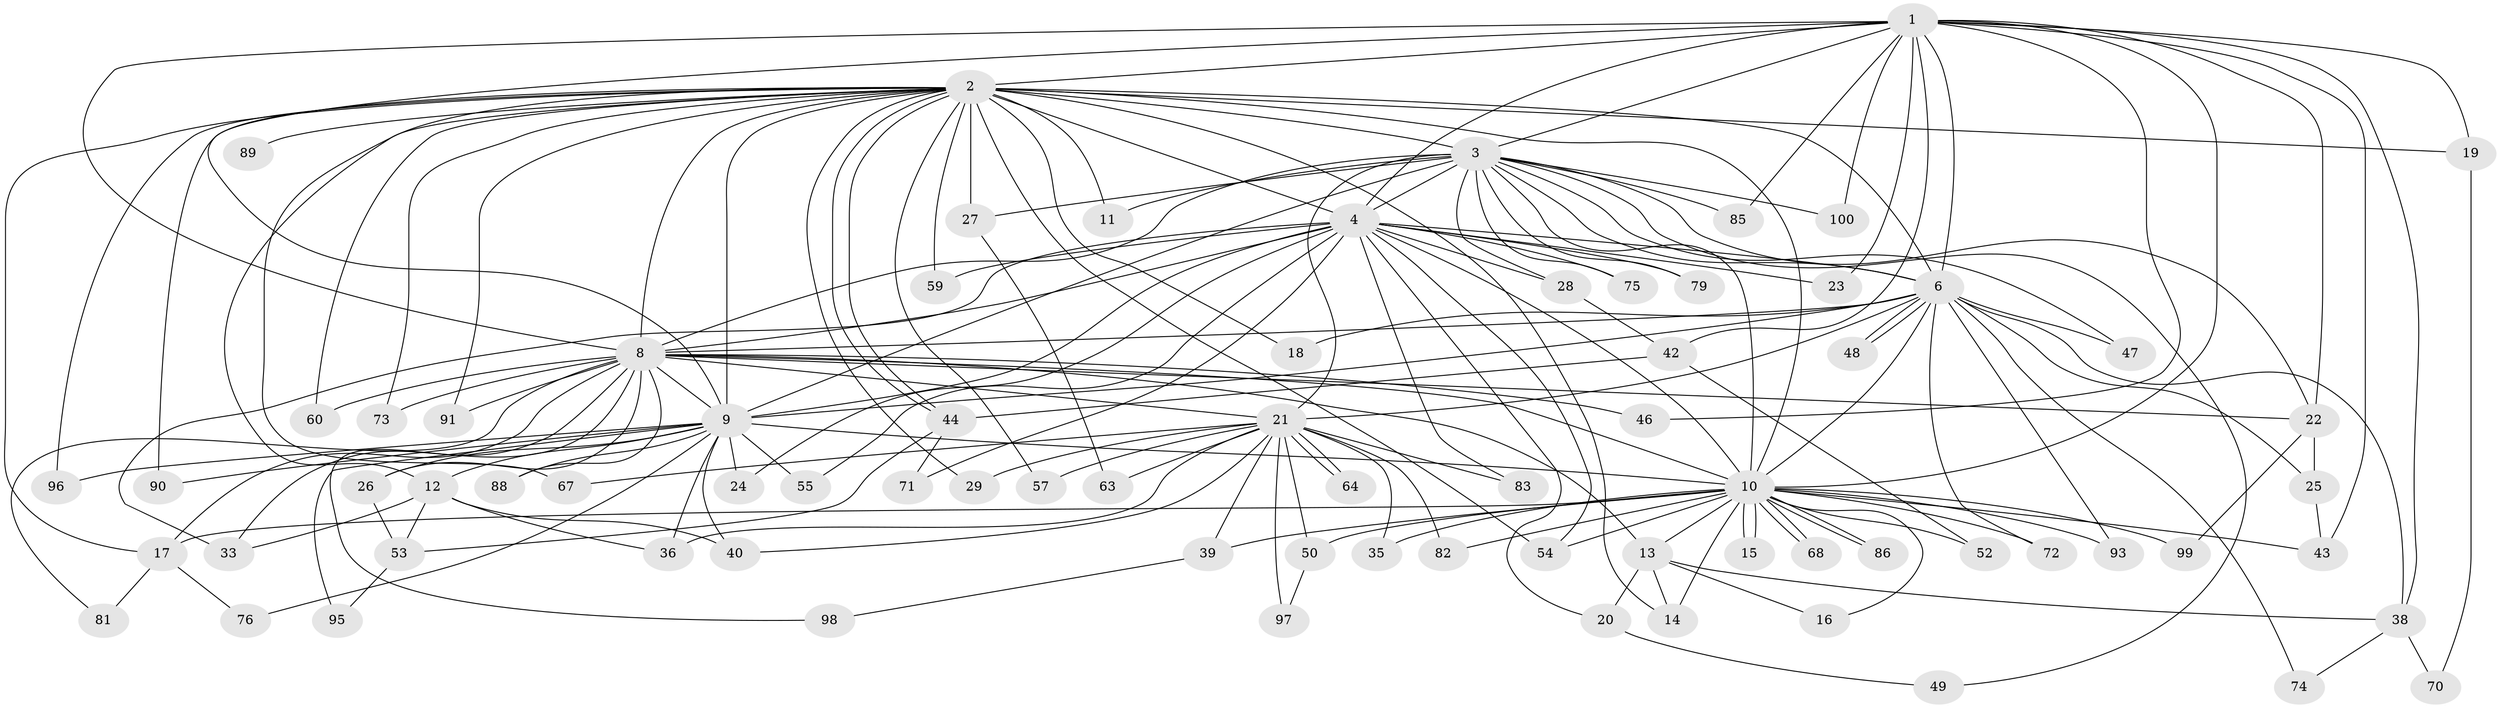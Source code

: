 // original degree distribution, {19: 0.01, 23: 0.01, 13: 0.01, 22: 0.02, 20: 0.03, 18: 0.01, 31: 0.01, 2: 0.55, 5: 0.03, 6: 0.01, 3: 0.25, 4: 0.05, 16: 0.01}
// Generated by graph-tools (version 1.1) at 2025/11/02/21/25 10:11:08]
// undirected, 76 vertices, 175 edges
graph export_dot {
graph [start="1"]
  node [color=gray90,style=filled];
  1 [super="+32"];
  2 [super="+5"];
  3 [super="+7"];
  4 [super="+58"];
  6 [super="+37"];
  8 [super="+77"];
  9 [super="+78"];
  10 [super="+30"];
  11;
  12 [super="+31"];
  13;
  14 [super="+87"];
  15;
  16;
  17 [super="+61"];
  18;
  19 [super="+45"];
  20 [super="+69"];
  21 [super="+34"];
  22 [super="+80"];
  23;
  24;
  25 [super="+84"];
  26;
  27 [super="+41"];
  28;
  29;
  33 [super="+56"];
  35;
  36 [super="+51"];
  38 [super="+66"];
  39;
  40 [super="+65"];
  42 [super="+92"];
  43;
  44;
  46;
  47;
  48;
  49;
  50;
  52;
  53 [super="+94"];
  54 [super="+62"];
  55;
  57;
  59;
  60;
  63;
  64;
  67;
  68;
  70;
  71;
  72;
  73;
  74;
  75;
  76;
  79;
  81;
  82;
  83;
  85;
  86;
  88;
  89;
  90;
  91;
  93;
  95;
  96;
  97;
  98;
  99;
  100;
  1 -- 2 [weight=2];
  1 -- 3 [weight=2];
  1 -- 4;
  1 -- 6;
  1 -- 8;
  1 -- 9;
  1 -- 10 [weight=3];
  1 -- 19;
  1 -- 22;
  1 -- 23;
  1 -- 43;
  1 -- 46;
  1 -- 85;
  1 -- 100;
  1 -- 42;
  1 -- 38;
  2 -- 3 [weight=4];
  2 -- 4 [weight=3];
  2 -- 6 [weight=2];
  2 -- 8 [weight=2];
  2 -- 9 [weight=2];
  2 -- 10 [weight=2];
  2 -- 11;
  2 -- 14;
  2 -- 17;
  2 -- 19 [weight=2];
  2 -- 29;
  2 -- 44;
  2 -- 44;
  2 -- 54;
  2 -- 57;
  2 -- 59;
  2 -- 60;
  2 -- 89 [weight=2];
  2 -- 91;
  2 -- 67;
  2 -- 73;
  2 -- 12 [weight=2];
  2 -- 18;
  2 -- 90;
  2 -- 27 [weight=2];
  2 -- 96;
  3 -- 4 [weight=2];
  3 -- 6 [weight=2];
  3 -- 8 [weight=3];
  3 -- 9 [weight=2];
  3 -- 10 [weight=2];
  3 -- 11;
  3 -- 47;
  3 -- 75;
  3 -- 79;
  3 -- 21;
  3 -- 85;
  3 -- 27;
  3 -- 28;
  3 -- 100;
  3 -- 49;
  3 -- 22;
  4 -- 6;
  4 -- 8;
  4 -- 9;
  4 -- 10;
  4 -- 20;
  4 -- 23;
  4 -- 24;
  4 -- 28;
  4 -- 54;
  4 -- 55;
  4 -- 59;
  4 -- 71;
  4 -- 75;
  4 -- 79;
  4 -- 83;
  4 -- 33;
  6 -- 8;
  6 -- 9;
  6 -- 10;
  6 -- 18;
  6 -- 25;
  6 -- 38;
  6 -- 47;
  6 -- 48;
  6 -- 48;
  6 -- 72;
  6 -- 74;
  6 -- 93;
  6 -- 21 [weight=2];
  8 -- 9;
  8 -- 10;
  8 -- 13;
  8 -- 17;
  8 -- 21;
  8 -- 22;
  8 -- 26;
  8 -- 33;
  8 -- 46;
  8 -- 60;
  8 -- 73;
  8 -- 81;
  8 -- 88;
  8 -- 91;
  8 -- 98;
  9 -- 10 [weight=2];
  9 -- 12;
  9 -- 24;
  9 -- 26;
  9 -- 36;
  9 -- 55;
  9 -- 76;
  9 -- 88;
  9 -- 95;
  9 -- 96;
  9 -- 90;
  9 -- 40;
  10 -- 13;
  10 -- 14;
  10 -- 15;
  10 -- 15;
  10 -- 16;
  10 -- 35;
  10 -- 39;
  10 -- 43;
  10 -- 50;
  10 -- 52;
  10 -- 68;
  10 -- 68;
  10 -- 72;
  10 -- 82;
  10 -- 86;
  10 -- 86;
  10 -- 93;
  10 -- 99;
  10 -- 54;
  10 -- 17;
  12 -- 33;
  12 -- 53;
  12 -- 40;
  12 -- 36;
  13 -- 16;
  13 -- 20;
  13 -- 38;
  13 -- 14;
  17 -- 81;
  17 -- 76;
  19 -- 70;
  20 -- 49;
  21 -- 29;
  21 -- 35;
  21 -- 39;
  21 -- 40;
  21 -- 50;
  21 -- 63;
  21 -- 64;
  21 -- 64;
  21 -- 67;
  21 -- 82;
  21 -- 83;
  21 -- 97;
  21 -- 57;
  21 -- 36;
  22 -- 25;
  22 -- 99;
  25 -- 43;
  26 -- 53;
  27 -- 63;
  28 -- 42;
  38 -- 70;
  38 -- 74;
  39 -- 98;
  42 -- 52;
  42 -- 44;
  44 -- 53;
  44 -- 71;
  50 -- 97;
  53 -- 95;
}

